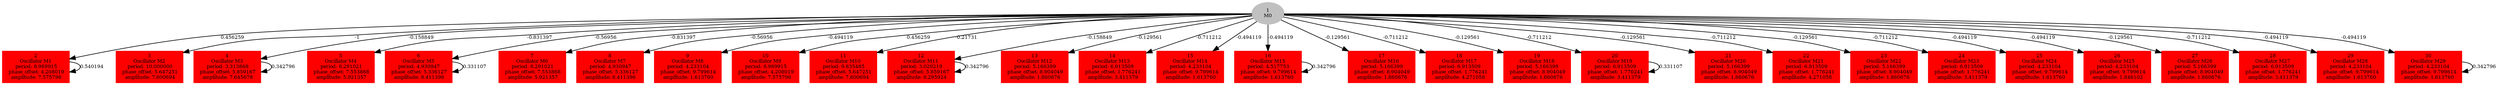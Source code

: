  digraph g{ forcelabels=true;
1[label=<1<BR/>M0>,color="grey",style=filled,fontsize=8];
2 [label=<2<BR />Oscillator M1<BR /> period: 8.989915<BR /> phase_offset: 4.208019<BR /> amplitude: 7.575796>, shape=box,color=red,style=filled,fontsize=8];3 [label=<3<BR />Oscillator M2<BR /> period: 10.000000<BR /> phase_offset: 5.647251<BR /> amplitude: 7.600694>, shape=box,color=red,style=filled,fontsize=8];4 [label=<4<BR />Oscillator M3<BR /> period: 3.313868<BR /> phase_offset: 5.859167<BR /> amplitude: 7.645678>, shape=box,color=red,style=filled,fontsize=8];5 [label=<5<BR />Oscillator M4<BR /> period: 8.291021<BR /> phase_offset: 7.553868<BR /> amplitude: 5.921357>, shape=box,color=red,style=filled,fontsize=8];6 [label=<6<BR />Oscillator M5<BR /> period: 4.930947<BR /> phase_offset: 5.336127<BR /> amplitude: 8.411396>, shape=box,color=red,style=filled,fontsize=8];7 [label=<7<BR />Oscillator M6<BR /> period: 8.291021<BR /> phase_offset: 7.553868<BR /> amplitude: 5.921357>, shape=box,color=red,style=filled,fontsize=8];8 [label=<8<BR />Oscillator M7<BR /> period: 4.930947<BR /> phase_offset: 5.336127<BR /> amplitude: 8.411396>, shape=box,color=red,style=filled,fontsize=8];9 [label=<9<BR />Oscillator M8<BR /> period: 4.233104<BR /> phase_offset: 9.799614<BR /> amplitude: 1.613760>, shape=box,color=red,style=filled,fontsize=8];10 [label=<10<BR />Oscillator M9<BR /> period: 8.989915<BR /> phase_offset: 4.208019<BR /> amplitude: 7.575796>, shape=box,color=red,style=filled,fontsize=8];11 [label=<11<BR />Oscillator M10<BR /> period: 9.835485<BR /> phase_offset: 5.647251<BR /> amplitude: 7.600694>, shape=box,color=red,style=filled,fontsize=8];12 [label=<12<BR />Oscillator M11<BR /> period: 3.029219<BR /> phase_offset: 5.859167<BR /> amplitude: 6.295924>, shape=box,color=red,style=filled,fontsize=8];13 [label=<13<BR />Oscillator M12<BR /> period: 5.166399<BR /> phase_offset: 8.904049<BR /> amplitude: 1.860676>, shape=box,color=red,style=filled,fontsize=8];14 [label=<14<BR />Oscillator M13<BR /> period: 6.913509<BR /> phase_offset: 1.776241<BR /> amplitude: 3.411379>, shape=box,color=red,style=filled,fontsize=8];15 [label=<15<BR />Oscillator M14<BR /> period: 4.233104<BR /> phase_offset: 9.799614<BR /> amplitude: 1.613760>, shape=box,color=red,style=filled,fontsize=8];16 [label=<16<BR />Oscillator M15<BR /> period: 4.517753<BR /> phase_offset: 9.799614<BR /> amplitude: 1.613760>, shape=box,color=red,style=filled,fontsize=8];17 [label=<17<BR />Oscillator M16<BR /> period: 5.166399<BR /> phase_offset: 8.904049<BR /> amplitude: 1.860676>, shape=box,color=red,style=filled,fontsize=8];18 [label=<18<BR />Oscillator M17<BR /> period: 6.913509<BR /> phase_offset: 1.776241<BR /> amplitude: 4.271058>, shape=box,color=red,style=filled,fontsize=8];19 [label=<19<BR />Oscillator M18<BR /> period: 5.166399<BR /> phase_offset: 8.904049<BR /> amplitude: 1.860676>, shape=box,color=red,style=filled,fontsize=8];20 [label=<20<BR />Oscillator M19<BR /> period: 6.913509<BR /> phase_offset: 1.776241<BR /> amplitude: 3.411379>, shape=box,color=red,style=filled,fontsize=8];21 [label=<21<BR />Oscillator M20<BR /> period: 5.166399<BR /> phase_offset: 8.904049<BR /> amplitude: 1.860676>, shape=box,color=red,style=filled,fontsize=8];22 [label=<22<BR />Oscillator M21<BR /> period: 6.913509<BR /> phase_offset: 1.776241<BR /> amplitude: 4.271058>, shape=box,color=red,style=filled,fontsize=8];23 [label=<23<BR />Oscillator M22<BR /> period: 5.166399<BR /> phase_offset: 8.904049<BR /> amplitude: 1.860676>, shape=box,color=red,style=filled,fontsize=8];24 [label=<24<BR />Oscillator M23<BR /> period: 6.913509<BR /> phase_offset: 1.776241<BR /> amplitude: 3.411379>, shape=box,color=red,style=filled,fontsize=8];25 [label=<25<BR />Oscillator M24<BR /> period: 4.233104<BR /> phase_offset: 9.799614<BR /> amplitude: 1.613760>, shape=box,color=red,style=filled,fontsize=8];26 [label=<26<BR />Oscillator M25<BR /> period: 4.233104<BR /> phase_offset: 9.799614<BR /> amplitude: 1.846102>, shape=box,color=red,style=filled,fontsize=8];27 [label=<27<BR />Oscillator M26<BR /> period: 5.166399<BR /> phase_offset: 8.904049<BR /> amplitude: 1.860676>, shape=box,color=red,style=filled,fontsize=8];28 [label=<28<BR />Oscillator M27<BR /> period: 6.913509<BR /> phase_offset: 1.776241<BR /> amplitude: 3.411379>, shape=box,color=red,style=filled,fontsize=8];29 [label=<29<BR />Oscillator M28<BR /> period: 4.233104<BR /> phase_offset: 9.799614<BR /> amplitude: 1.613760>, shape=box,color=red,style=filled,fontsize=8];30 [label=<30<BR />Oscillator M29<BR /> period: 4.233104<BR /> phase_offset: 9.799614<BR /> amplitude: 1.613760>, shape=box,color=red,style=filled,fontsize=8];1 -> 2[label="0.456259 ",fontsize="8"];
1 -> 3[label="-1 ",fontsize="8"];
1 -> 4[label="-0.158849 ",fontsize="8"];
1 -> 5[label="-0.831397 ",fontsize="8"];
1 -> 6[label="-0.56956 ",fontsize="8"];
1 -> 7[label="-0.831397 ",fontsize="8"];
1 -> 8[label="-0.56956 ",fontsize="8"];
1 -> 9[label="-0.494119 ",fontsize="8"];
1 -> 10[label="0.456259 ",fontsize="8"];
1 -> 11[label="-0.21731 ",fontsize="8"];
1 -> 12[label="-0.158849 ",fontsize="8"];
1 -> 13[label="-0.129561 ",fontsize="8"];
1 -> 14[label="-0.711212 ",fontsize="8"];
1 -> 15[label="-0.494119 ",fontsize="8"];
1 -> 16[label="-0.494119 ",fontsize="8"];
1 -> 17[label="-0.129561 ",fontsize="8"];
1 -> 18[label="-0.711212 ",fontsize="8"];
1 -> 19[label="-0.129561 ",fontsize="8"];
1 -> 20[label="-0.711212 ",fontsize="8"];
1 -> 21[label="-0.129561 ",fontsize="8"];
1 -> 22[label="-0.711212 ",fontsize="8"];
1 -> 23[label="-0.129561 ",fontsize="8"];
1 -> 24[label="-0.711212 ",fontsize="8"];
1 -> 25[label="-0.494119 ",fontsize="8"];
1 -> 26[label="-0.494119 ",fontsize="8"];
1 -> 27[label="-0.129561 ",fontsize="8"];
1 -> 28[label="-0.711212 ",fontsize="8"];
1 -> 29[label="-0.494119 ",fontsize="8"];
1 -> 30[label="-0.494119 ",fontsize="8"];
2 -> 2[label="0.540194 ",fontsize="8"];
4 -> 4[label="0.342796 ",fontsize="8"];
6 -> 6[label="0.331107 ",fontsize="8"];
12 -> 12[label="0.342796 ",fontsize="8"];
16 -> 16[label="0.342796 ",fontsize="8"];
20 -> 20[label="0.331107 ",fontsize="8"];
30 -> 30[label="0.342796 ",fontsize="8"];
 }
